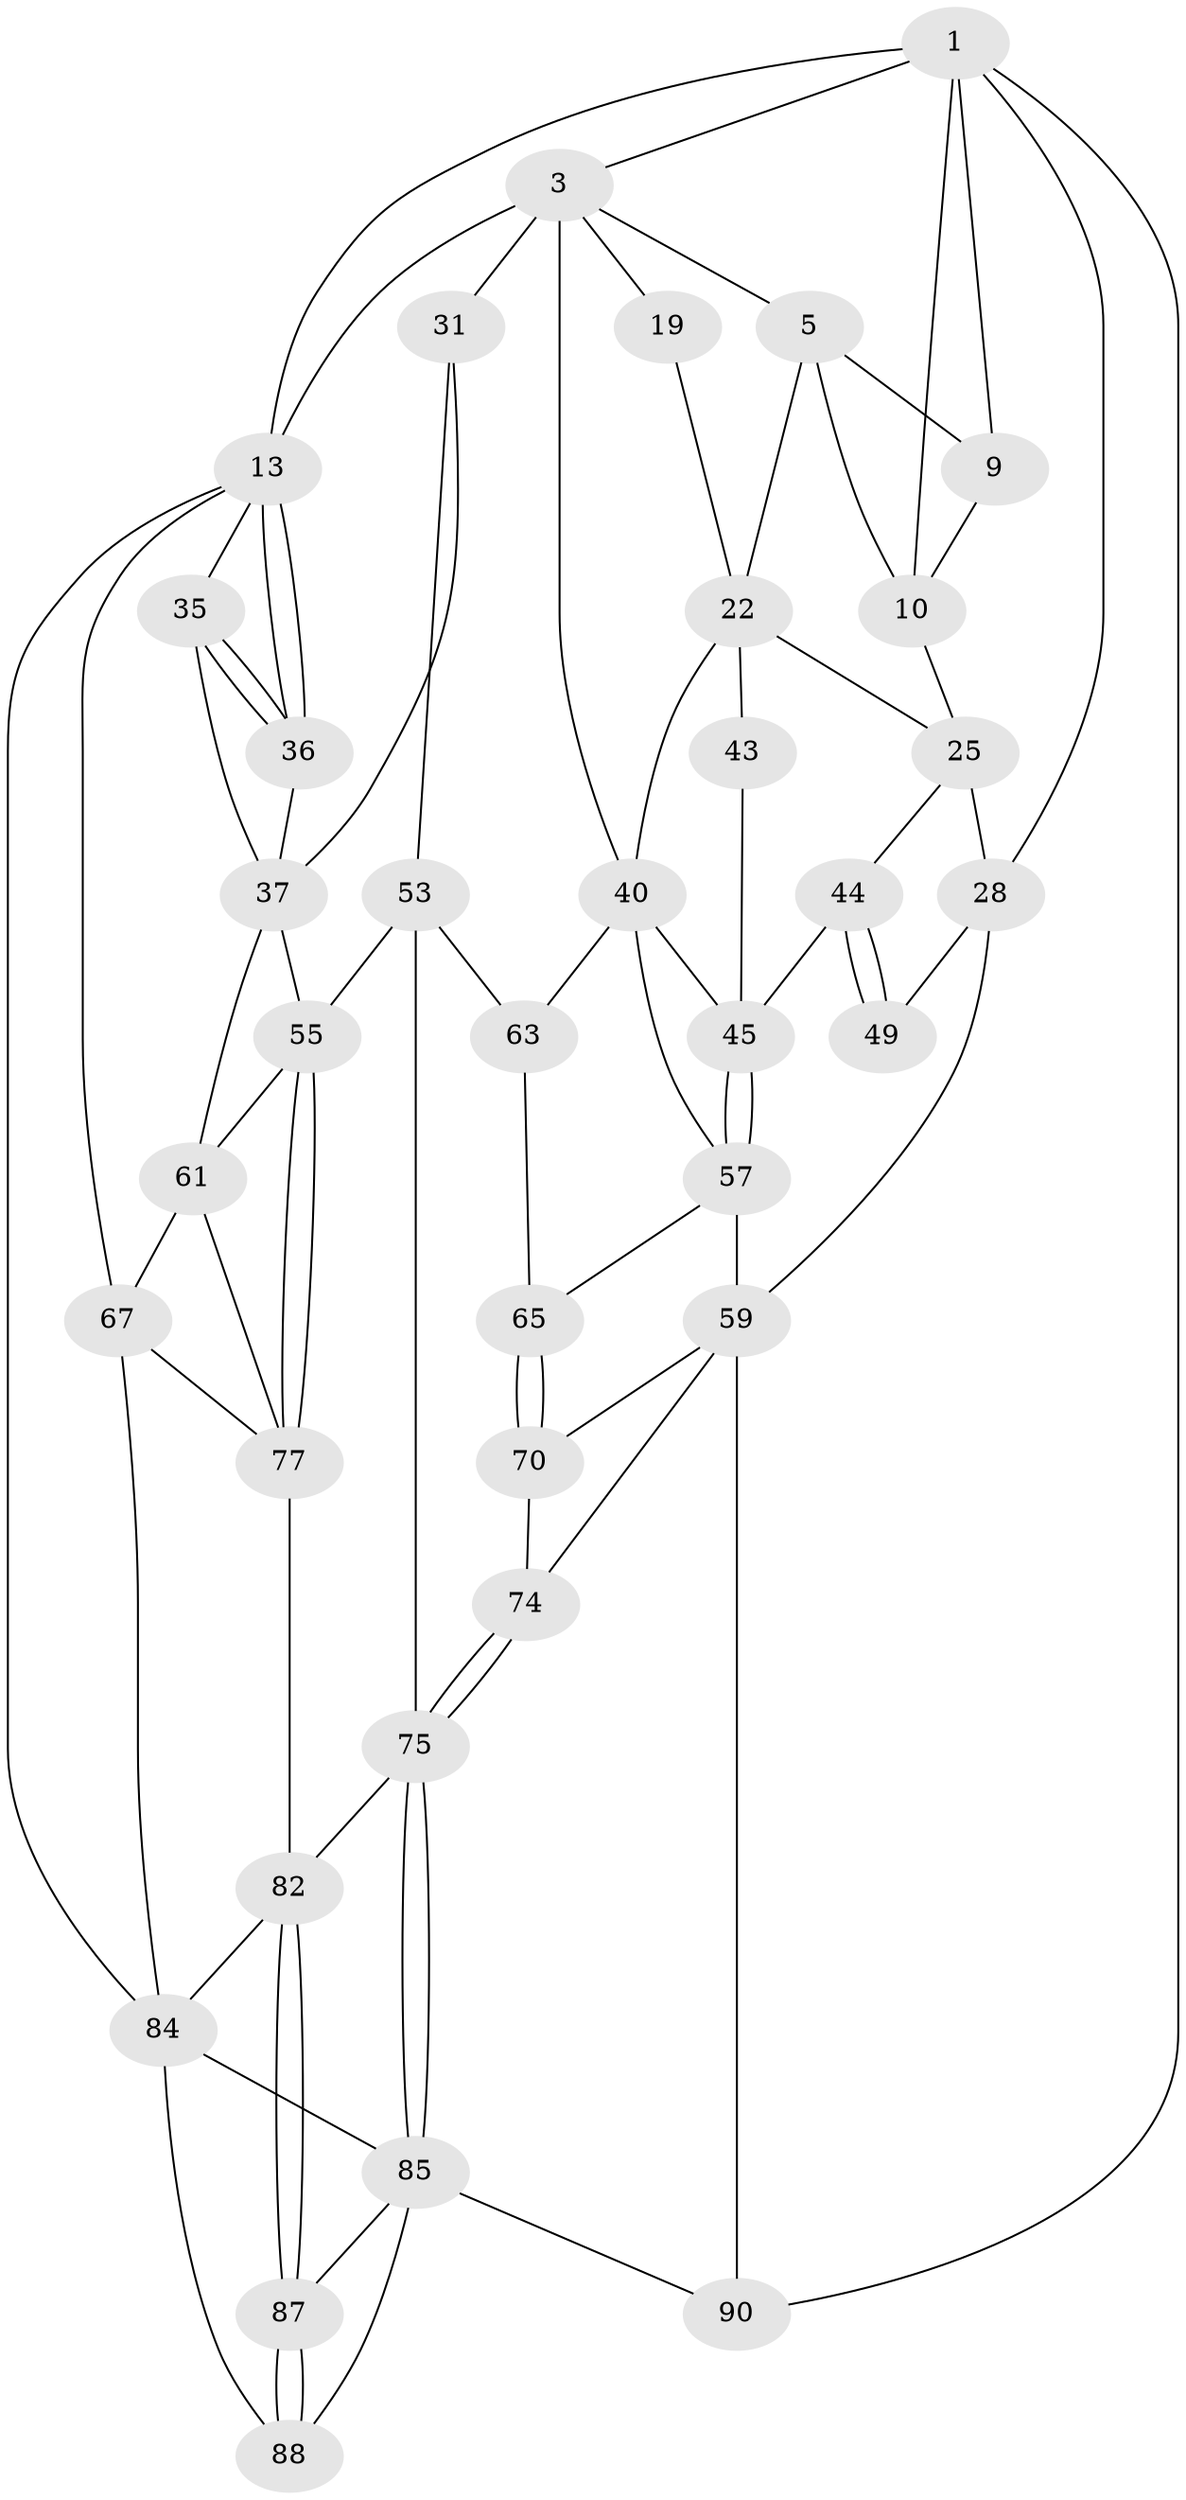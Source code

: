// original degree distribution, {4: 0.22340425531914893, 5: 0.5531914893617021, 3: 0.02127659574468085, 6: 0.20212765957446807}
// Generated by graph-tools (version 1.1) at 2025/21/03/04/25 18:21:11]
// undirected, 37 vertices, 81 edges
graph export_dot {
graph [start="1"]
  node [color=gray90,style=filled];
  1 [pos="+0.8796008530468699+0",super="+2+7"];
  3 [pos="+0.47931776491791983+0",super="+4+15"];
  5 [pos="+0.7476296313334148+0.12132774827267723",super="+6+12"];
  9 [pos="+0.8562883900504699+0.03388015352311784"];
  10 [pos="+0.9304267199771195+0.14211927342585656",super="+11"];
  13 [pos="+0+0",super="+69+14"];
  19 [pos="+0.629041675499042+0.22267688123531906"];
  22 [pos="+0.7844708846257312+0.2503647205949697",super="+23"];
  25 [pos="+0.8809870449285102+0.2123506397835994",super="+26"];
  28 [pos="+1+0.21147242518813605",super="+51+29"];
  31 [pos="+0.34660278455656424+0.316057049622084",super="+34+32"];
  35 [pos="+0.16065858763149796+0.16021013443927146"];
  36 [pos="+0+0"];
  37 [pos="+0.1845288167572669+0.34569686413127115",super="+38"];
  40 [pos="+0.6628182784302019+0.3741561406520305",super="+41"];
  43 [pos="+0.7504828144990343+0.28723502039803395"];
  44 [pos="+0.850347229181307+0.38016728486535545"];
  45 [pos="+0.8306333754215958+0.38844722540985804",super="+46"];
  49 [pos="+0.8914055796996019+0.39736187962077724"];
  53 [pos="+0.39227976142692583+0.48918900190004955",super="+54+64"];
  55 [pos="+0.24273946631741533+0.5997052934043652",super="+56"];
  57 [pos="+0.7738442471435375+0.45099392403336824",super="+58"];
  59 [pos="+0.8942523708815853+0.5712797729732029",super="+60+80"];
  61 [pos="+0+0.4680197523565711",super="+62"];
  63 [pos="+0.5965576985687362+0.47354785106343983"];
  65 [pos="+0.7299684143296138+0.4949777790110789",super="+66"];
  67 [pos="+0+0.6850640886964768",super="+68"];
  70 [pos="+0.7610186944876801+0.6373987227428094",super="+73"];
  74 [pos="+0.7030151001879287+0.7150124056765866"];
  75 [pos="+0.6426222685845665+0.7639320305249556",super="+76"];
  77 [pos="+0.24028696336466254+0.605052470056521",super="+78"];
  82 [pos="+0.3199414991555921+0.7215248358442186",super="+83"];
  84 [pos="+0.12301422495842666+0.8049895849184626",super="+89"];
  85 [pos="+0.6357331367551284+0.85397554686038",super="+91+86"];
  87 [pos="+0.32312213906513765+0.7515067187373975"];
  88 [pos="+0.2659140035976049+0.8938720592027048"];
  90 [pos="+0.8319049709433864+1"];
  1 -- 3;
  1 -- 90;
  1 -- 9;
  1 -- 10;
  1 -- 28 [weight=2];
  1 -- 13 [weight=2];
  3 -- 19 [weight=2];
  3 -- 5;
  3 -- 40;
  3 -- 31 [weight=3];
  3 -- 13;
  5 -- 9;
  5 -- 22;
  5 -- 10;
  9 -- 10;
  10 -- 25;
  13 -- 36;
  13 -- 36;
  13 -- 84;
  13 -- 67;
  13 -- 35;
  19 -- 22;
  22 -- 25;
  22 -- 40;
  22 -- 43 [weight=2];
  25 -- 44;
  25 -- 28 [weight=3];
  28 -- 49 [weight=2];
  28 -- 59 [weight=2];
  31 -- 53;
  31 -- 37;
  35 -- 36;
  35 -- 36;
  35 -- 37;
  36 -- 37;
  37 -- 55;
  37 -- 61;
  40 -- 45;
  40 -- 57;
  40 -- 63;
  43 -- 45;
  44 -- 45;
  44 -- 49;
  44 -- 49;
  45 -- 57;
  45 -- 57;
  53 -- 55;
  53 -- 75 [weight=2];
  53 -- 63;
  55 -- 77;
  55 -- 77;
  55 -- 61;
  57 -- 65;
  57 -- 59;
  59 -- 70;
  59 -- 74;
  59 -- 90;
  61 -- 67;
  61 -- 77;
  63 -- 65;
  65 -- 70 [weight=2];
  65 -- 70;
  67 -- 77;
  67 -- 84;
  70 -- 74;
  74 -- 75;
  74 -- 75;
  75 -- 85;
  75 -- 85;
  75 -- 82;
  77 -- 82;
  82 -- 87;
  82 -- 87;
  82 -- 84;
  84 -- 88;
  84 -- 85;
  85 -- 90;
  85 -- 88;
  85 -- 87;
  87 -- 88;
  87 -- 88;
}
